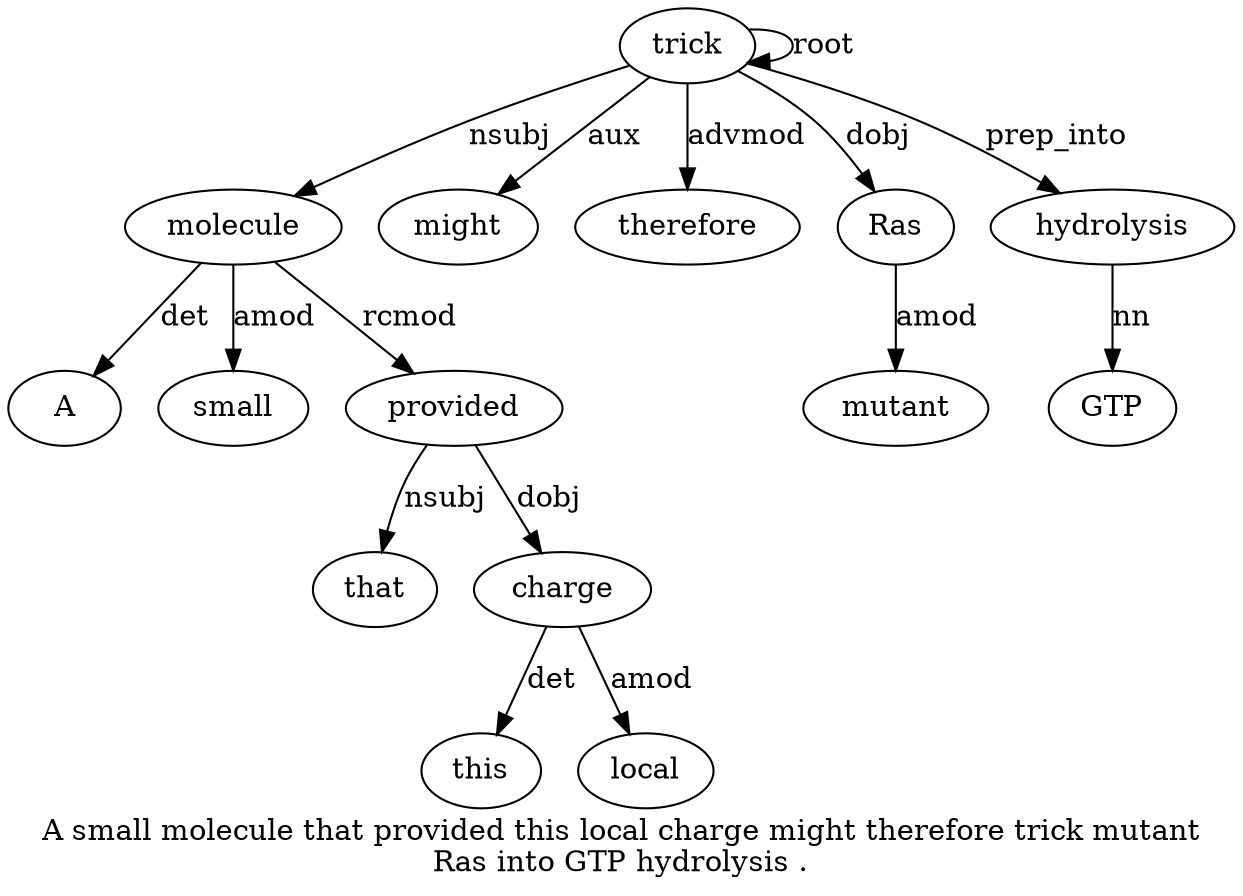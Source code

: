 digraph "A small molecule that provided this local charge might therefore trick mutant Ras into GTP hydrolysis ." {
label="A small molecule that provided this local charge might therefore trick mutant
Ras into GTP hydrolysis .";
molecule3 [style=filled, fillcolor=white, label=molecule];
A1 [style=filled, fillcolor=white, label=A];
molecule3 -> A1  [label=det];
small2 [style=filled, fillcolor=white, label=small];
molecule3 -> small2  [label=amod];
trick11 [style=filled, fillcolor=white, label=trick];
trick11 -> molecule3  [label=nsubj];
provided5 [style=filled, fillcolor=white, label=provided];
that4 [style=filled, fillcolor=white, label=that];
provided5 -> that4  [label=nsubj];
molecule3 -> provided5  [label=rcmod];
charge8 [style=filled, fillcolor=white, label=charge];
this6 [style=filled, fillcolor=white, label=this];
charge8 -> this6  [label=det];
local7 [style=filled, fillcolor=white, label=local];
charge8 -> local7  [label=amod];
provided5 -> charge8  [label=dobj];
might9 [style=filled, fillcolor=white, label=might];
trick11 -> might9  [label=aux];
therefore10 [style=filled, fillcolor=white, label=therefore];
trick11 -> therefore10  [label=advmod];
trick11 -> trick11  [label=root];
Ras13 [style=filled, fillcolor=white, label=Ras];
mutant12 [style=filled, fillcolor=white, label=mutant];
Ras13 -> mutant12  [label=amod];
trick11 -> Ras13  [label=dobj];
hydrolysis16 [style=filled, fillcolor=white, label=hydrolysis];
GTP15 [style=filled, fillcolor=white, label=GTP];
hydrolysis16 -> GTP15  [label=nn];
trick11 -> hydrolysis16  [label=prep_into];
}
